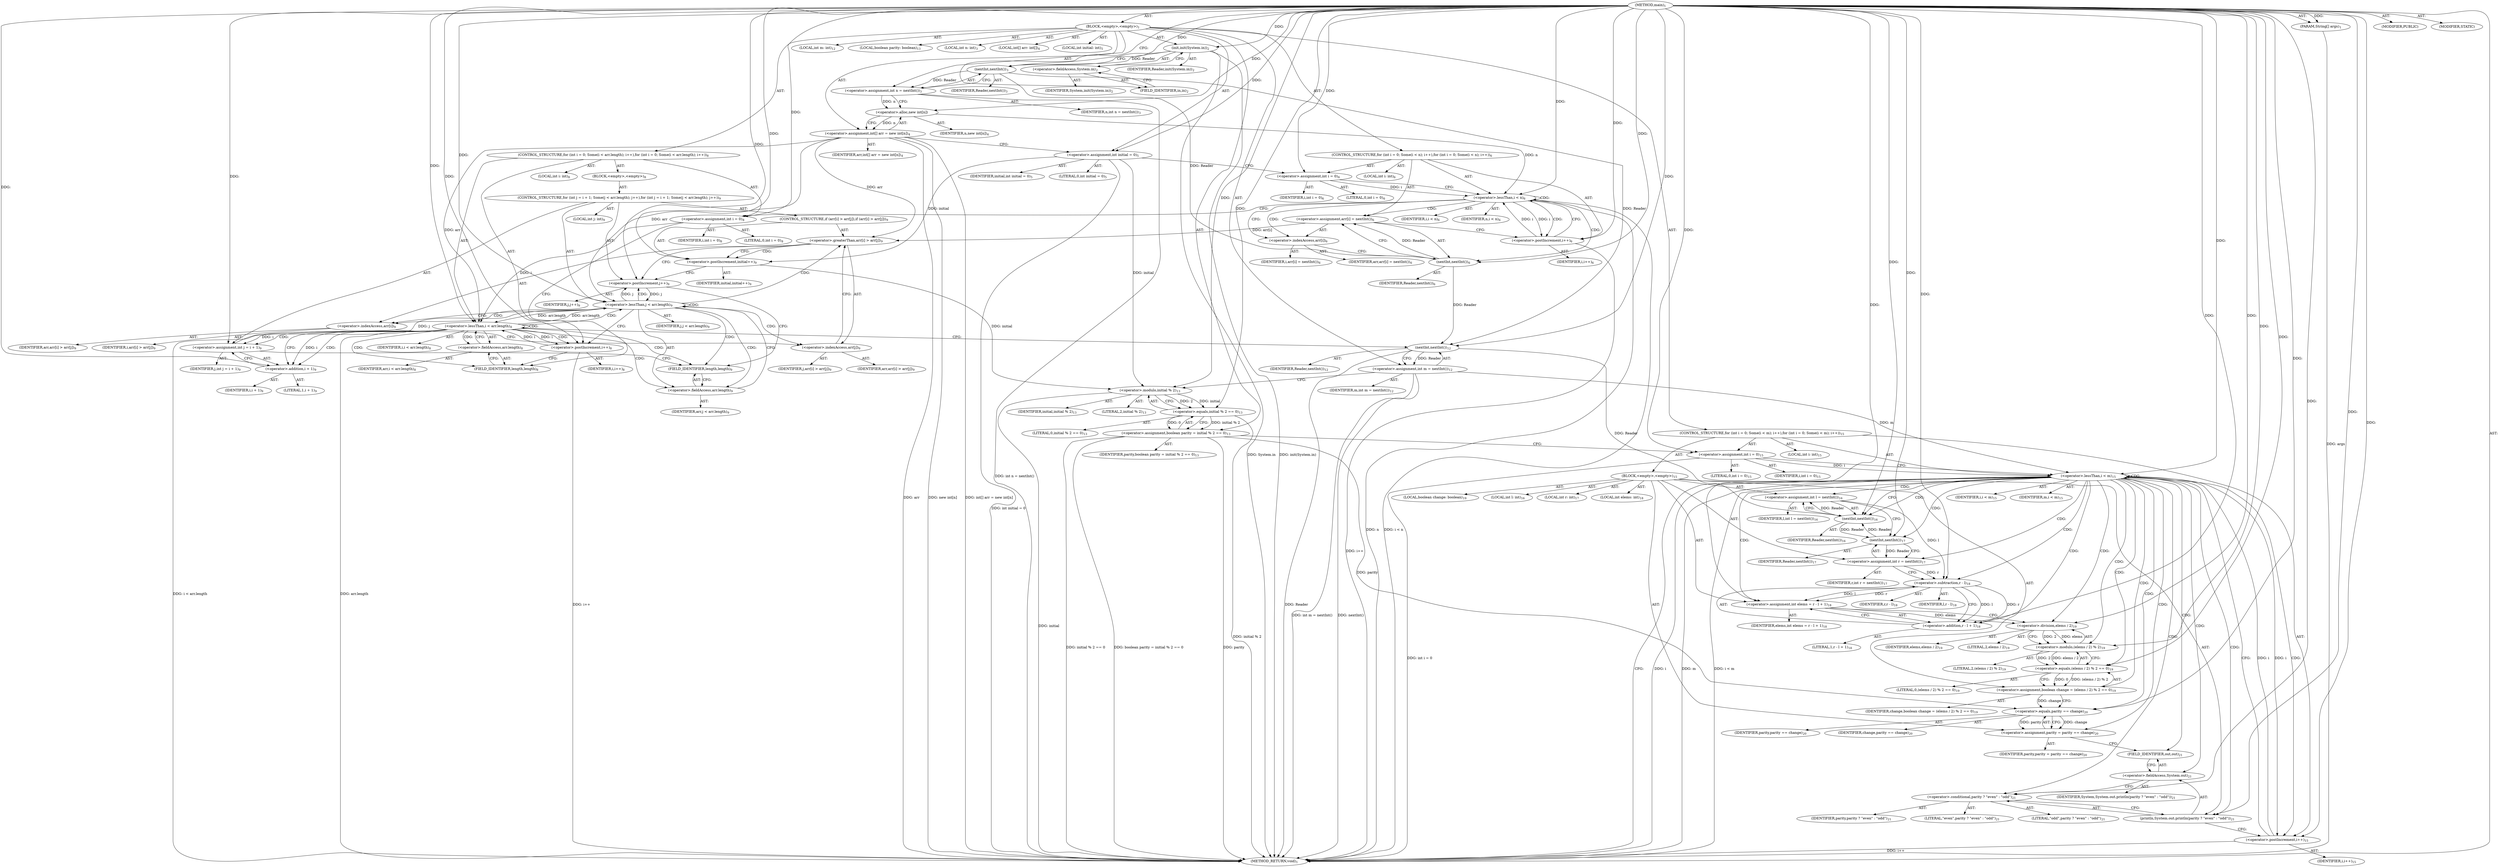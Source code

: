 digraph "main" {  
"17" [label = <(METHOD,main)<SUB>1</SUB>> ]
"18" [label = <(PARAM,String[] args)<SUB>1</SUB>> ]
"19" [label = <(BLOCK,&lt;empty&gt;,&lt;empty&gt;)<SUB>1</SUB>> ]
"20" [label = <(init,init(System.in))<SUB>2</SUB>> ]
"21" [label = <(IDENTIFIER,Reader,init(System.in))<SUB>2</SUB>> ]
"22" [label = <(&lt;operator&gt;.fieldAccess,System.in)<SUB>2</SUB>> ]
"23" [label = <(IDENTIFIER,System,init(System.in))<SUB>2</SUB>> ]
"24" [label = <(FIELD_IDENTIFIER,in,in)<SUB>2</SUB>> ]
"25" [label = <(LOCAL,int n: int)<SUB>3</SUB>> ]
"26" [label = <(&lt;operator&gt;.assignment,int n = nextInt())<SUB>3</SUB>> ]
"27" [label = <(IDENTIFIER,n,int n = nextInt())<SUB>3</SUB>> ]
"28" [label = <(nextInt,nextInt())<SUB>3</SUB>> ]
"29" [label = <(IDENTIFIER,Reader,nextInt())<SUB>3</SUB>> ]
"30" [label = <(LOCAL,int[] arr: int[])<SUB>4</SUB>> ]
"31" [label = <(&lt;operator&gt;.assignment,int[] arr = new int[n])<SUB>4</SUB>> ]
"32" [label = <(IDENTIFIER,arr,int[] arr = new int[n])<SUB>4</SUB>> ]
"33" [label = <(&lt;operator&gt;.alloc,new int[n])> ]
"34" [label = <(IDENTIFIER,n,new int[n])<SUB>4</SUB>> ]
"35" [label = <(LOCAL,int initial: int)<SUB>5</SUB>> ]
"36" [label = <(&lt;operator&gt;.assignment,int initial = 0)<SUB>5</SUB>> ]
"37" [label = <(IDENTIFIER,initial,int initial = 0)<SUB>5</SUB>> ]
"38" [label = <(LITERAL,0,int initial = 0)<SUB>5</SUB>> ]
"39" [label = <(CONTROL_STRUCTURE,for (int i = 0; Some(i &lt; n); i++),for (int i = 0; Some(i &lt; n); i++))<SUB>6</SUB>> ]
"40" [label = <(LOCAL,int i: int)<SUB>6</SUB>> ]
"41" [label = <(&lt;operator&gt;.assignment,int i = 0)<SUB>6</SUB>> ]
"42" [label = <(IDENTIFIER,i,int i = 0)<SUB>6</SUB>> ]
"43" [label = <(LITERAL,0,int i = 0)<SUB>6</SUB>> ]
"44" [label = <(&lt;operator&gt;.lessThan,i &lt; n)<SUB>6</SUB>> ]
"45" [label = <(IDENTIFIER,i,i &lt; n)<SUB>6</SUB>> ]
"46" [label = <(IDENTIFIER,n,i &lt; n)<SUB>6</SUB>> ]
"47" [label = <(&lt;operator&gt;.postIncrement,i++)<SUB>6</SUB>> ]
"48" [label = <(IDENTIFIER,i,i++)<SUB>6</SUB>> ]
"49" [label = <(&lt;operator&gt;.assignment,arr[i] = nextInt())<SUB>6</SUB>> ]
"50" [label = <(&lt;operator&gt;.indexAccess,arr[i])<SUB>6</SUB>> ]
"51" [label = <(IDENTIFIER,arr,arr[i] = nextInt())<SUB>6</SUB>> ]
"52" [label = <(IDENTIFIER,i,arr[i] = nextInt())<SUB>6</SUB>> ]
"53" [label = <(nextInt,nextInt())<SUB>6</SUB>> ]
"54" [label = <(IDENTIFIER,Reader,nextInt())<SUB>6</SUB>> ]
"55" [label = <(CONTROL_STRUCTURE,for (int i = 0; Some(i &lt; arr.length); i++),for (int i = 0; Some(i &lt; arr.length); i++))<SUB>8</SUB>> ]
"56" [label = <(LOCAL,int i: int)<SUB>8</SUB>> ]
"57" [label = <(&lt;operator&gt;.assignment,int i = 0)<SUB>8</SUB>> ]
"58" [label = <(IDENTIFIER,i,int i = 0)<SUB>8</SUB>> ]
"59" [label = <(LITERAL,0,int i = 0)<SUB>8</SUB>> ]
"60" [label = <(&lt;operator&gt;.lessThan,i &lt; arr.length)<SUB>8</SUB>> ]
"61" [label = <(IDENTIFIER,i,i &lt; arr.length)<SUB>8</SUB>> ]
"62" [label = <(&lt;operator&gt;.fieldAccess,arr.length)<SUB>8</SUB>> ]
"63" [label = <(IDENTIFIER,arr,i &lt; arr.length)<SUB>8</SUB>> ]
"64" [label = <(FIELD_IDENTIFIER,length,length)<SUB>8</SUB>> ]
"65" [label = <(&lt;operator&gt;.postIncrement,i++)<SUB>8</SUB>> ]
"66" [label = <(IDENTIFIER,i,i++)<SUB>8</SUB>> ]
"67" [label = <(BLOCK,&lt;empty&gt;,&lt;empty&gt;)<SUB>8</SUB>> ]
"68" [label = <(CONTROL_STRUCTURE,for (int j = i + 1; Some(j &lt; arr.length); j++),for (int j = i + 1; Some(j &lt; arr.length); j++))<SUB>9</SUB>> ]
"69" [label = <(LOCAL,int j: int)<SUB>9</SUB>> ]
"70" [label = <(&lt;operator&gt;.assignment,int j = i + 1)<SUB>9</SUB>> ]
"71" [label = <(IDENTIFIER,j,int j = i + 1)<SUB>9</SUB>> ]
"72" [label = <(&lt;operator&gt;.addition,i + 1)<SUB>9</SUB>> ]
"73" [label = <(IDENTIFIER,i,i + 1)<SUB>9</SUB>> ]
"74" [label = <(LITERAL,1,i + 1)<SUB>9</SUB>> ]
"75" [label = <(&lt;operator&gt;.lessThan,j &lt; arr.length)<SUB>9</SUB>> ]
"76" [label = <(IDENTIFIER,j,j &lt; arr.length)<SUB>9</SUB>> ]
"77" [label = <(&lt;operator&gt;.fieldAccess,arr.length)<SUB>9</SUB>> ]
"78" [label = <(IDENTIFIER,arr,j &lt; arr.length)<SUB>9</SUB>> ]
"79" [label = <(FIELD_IDENTIFIER,length,length)<SUB>9</SUB>> ]
"80" [label = <(&lt;operator&gt;.postIncrement,j++)<SUB>9</SUB>> ]
"81" [label = <(IDENTIFIER,j,j++)<SUB>9</SUB>> ]
"82" [label = <(CONTROL_STRUCTURE,if (arr[i] &gt; arr[j]),if (arr[i] &gt; arr[j]))<SUB>9</SUB>> ]
"83" [label = <(&lt;operator&gt;.greaterThan,arr[i] &gt; arr[j])<SUB>9</SUB>> ]
"84" [label = <(&lt;operator&gt;.indexAccess,arr[i])<SUB>9</SUB>> ]
"85" [label = <(IDENTIFIER,arr,arr[i] &gt; arr[j])<SUB>9</SUB>> ]
"86" [label = <(IDENTIFIER,i,arr[i] &gt; arr[j])<SUB>9</SUB>> ]
"87" [label = <(&lt;operator&gt;.indexAccess,arr[j])<SUB>9</SUB>> ]
"88" [label = <(IDENTIFIER,arr,arr[i] &gt; arr[j])<SUB>9</SUB>> ]
"89" [label = <(IDENTIFIER,j,arr[i] &gt; arr[j])<SUB>9</SUB>> ]
"90" [label = <(&lt;operator&gt;.postIncrement,initial++)<SUB>9</SUB>> ]
"91" [label = <(IDENTIFIER,initial,initial++)<SUB>9</SUB>> ]
"92" [label = <(LOCAL,int m: int)<SUB>12</SUB>> ]
"93" [label = <(&lt;operator&gt;.assignment,int m = nextInt())<SUB>12</SUB>> ]
"94" [label = <(IDENTIFIER,m,int m = nextInt())<SUB>12</SUB>> ]
"95" [label = <(nextInt,nextInt())<SUB>12</SUB>> ]
"96" [label = <(IDENTIFIER,Reader,nextInt())<SUB>12</SUB>> ]
"97" [label = <(LOCAL,boolean parity: boolean)<SUB>13</SUB>> ]
"98" [label = <(&lt;operator&gt;.assignment,boolean parity = initial % 2 == 0)<SUB>13</SUB>> ]
"99" [label = <(IDENTIFIER,parity,boolean parity = initial % 2 == 0)<SUB>13</SUB>> ]
"100" [label = <(&lt;operator&gt;.equals,initial % 2 == 0)<SUB>13</SUB>> ]
"101" [label = <(&lt;operator&gt;.modulo,initial % 2)<SUB>13</SUB>> ]
"102" [label = <(IDENTIFIER,initial,initial % 2)<SUB>13</SUB>> ]
"103" [label = <(LITERAL,2,initial % 2)<SUB>13</SUB>> ]
"104" [label = <(LITERAL,0,initial % 2 == 0)<SUB>13</SUB>> ]
"105" [label = <(CONTROL_STRUCTURE,for (int i = 0; Some(i &lt; m); i++),for (int i = 0; Some(i &lt; m); i++))<SUB>15</SUB>> ]
"106" [label = <(LOCAL,int i: int)<SUB>15</SUB>> ]
"107" [label = <(&lt;operator&gt;.assignment,int i = 0)<SUB>15</SUB>> ]
"108" [label = <(IDENTIFIER,i,int i = 0)<SUB>15</SUB>> ]
"109" [label = <(LITERAL,0,int i = 0)<SUB>15</SUB>> ]
"110" [label = <(&lt;operator&gt;.lessThan,i &lt; m)<SUB>15</SUB>> ]
"111" [label = <(IDENTIFIER,i,i &lt; m)<SUB>15</SUB>> ]
"112" [label = <(IDENTIFIER,m,i &lt; m)<SUB>15</SUB>> ]
"113" [label = <(&lt;operator&gt;.postIncrement,i++)<SUB>15</SUB>> ]
"114" [label = <(IDENTIFIER,i,i++)<SUB>15</SUB>> ]
"115" [label = <(BLOCK,&lt;empty&gt;,&lt;empty&gt;)<SUB>15</SUB>> ]
"116" [label = <(LOCAL,int l: int)<SUB>16</SUB>> ]
"117" [label = <(&lt;operator&gt;.assignment,int l = nextInt())<SUB>16</SUB>> ]
"118" [label = <(IDENTIFIER,l,int l = nextInt())<SUB>16</SUB>> ]
"119" [label = <(nextInt,nextInt())<SUB>16</SUB>> ]
"120" [label = <(IDENTIFIER,Reader,nextInt())<SUB>16</SUB>> ]
"121" [label = <(LOCAL,int r: int)<SUB>17</SUB>> ]
"122" [label = <(&lt;operator&gt;.assignment,int r = nextInt())<SUB>17</SUB>> ]
"123" [label = <(IDENTIFIER,r,int r = nextInt())<SUB>17</SUB>> ]
"124" [label = <(nextInt,nextInt())<SUB>17</SUB>> ]
"125" [label = <(IDENTIFIER,Reader,nextInt())<SUB>17</SUB>> ]
"126" [label = <(LOCAL,int elems: int)<SUB>18</SUB>> ]
"127" [label = <(&lt;operator&gt;.assignment,int elems = r - l + 1)<SUB>18</SUB>> ]
"128" [label = <(IDENTIFIER,elems,int elems = r - l + 1)<SUB>18</SUB>> ]
"129" [label = <(&lt;operator&gt;.addition,r - l + 1)<SUB>18</SUB>> ]
"130" [label = <(&lt;operator&gt;.subtraction,r - l)<SUB>18</SUB>> ]
"131" [label = <(IDENTIFIER,r,r - l)<SUB>18</SUB>> ]
"132" [label = <(IDENTIFIER,l,r - l)<SUB>18</SUB>> ]
"133" [label = <(LITERAL,1,r - l + 1)<SUB>18</SUB>> ]
"134" [label = <(LOCAL,boolean change: boolean)<SUB>19</SUB>> ]
"135" [label = <(&lt;operator&gt;.assignment,boolean change = (elems / 2) % 2 == 0)<SUB>19</SUB>> ]
"136" [label = <(IDENTIFIER,change,boolean change = (elems / 2) % 2 == 0)<SUB>19</SUB>> ]
"137" [label = <(&lt;operator&gt;.equals,(elems / 2) % 2 == 0)<SUB>19</SUB>> ]
"138" [label = <(&lt;operator&gt;.modulo,(elems / 2) % 2)<SUB>19</SUB>> ]
"139" [label = <(&lt;operator&gt;.division,elems / 2)<SUB>19</SUB>> ]
"140" [label = <(IDENTIFIER,elems,elems / 2)<SUB>19</SUB>> ]
"141" [label = <(LITERAL,2,elems / 2)<SUB>19</SUB>> ]
"142" [label = <(LITERAL,2,(elems / 2) % 2)<SUB>19</SUB>> ]
"143" [label = <(LITERAL,0,(elems / 2) % 2 == 0)<SUB>19</SUB>> ]
"144" [label = <(&lt;operator&gt;.assignment,parity = parity == change)<SUB>20</SUB>> ]
"145" [label = <(IDENTIFIER,parity,parity = parity == change)<SUB>20</SUB>> ]
"146" [label = <(&lt;operator&gt;.equals,parity == change)<SUB>20</SUB>> ]
"147" [label = <(IDENTIFIER,parity,parity == change)<SUB>20</SUB>> ]
"148" [label = <(IDENTIFIER,change,parity == change)<SUB>20</SUB>> ]
"149" [label = <(println,System.out.println(parity ? &quot;even&quot; : &quot;odd&quot;))<SUB>21</SUB>> ]
"150" [label = <(&lt;operator&gt;.fieldAccess,System.out)<SUB>21</SUB>> ]
"151" [label = <(IDENTIFIER,System,System.out.println(parity ? &quot;even&quot; : &quot;odd&quot;))<SUB>21</SUB>> ]
"152" [label = <(FIELD_IDENTIFIER,out,out)<SUB>21</SUB>> ]
"153" [label = <(&lt;operator&gt;.conditional,parity ? &quot;even&quot; : &quot;odd&quot;)<SUB>21</SUB>> ]
"154" [label = <(IDENTIFIER,parity,parity ? &quot;even&quot; : &quot;odd&quot;)<SUB>21</SUB>> ]
"155" [label = <(LITERAL,&quot;even&quot;,parity ? &quot;even&quot; : &quot;odd&quot;)<SUB>21</SUB>> ]
"156" [label = <(LITERAL,&quot;odd&quot;,parity ? &quot;even&quot; : &quot;odd&quot;)<SUB>21</SUB>> ]
"157" [label = <(MODIFIER,PUBLIC)> ]
"158" [label = <(MODIFIER,STATIC)> ]
"159" [label = <(METHOD_RETURN,void)<SUB>1</SUB>> ]
  "17" -> "18"  [ label = "AST: "] 
  "17" -> "19"  [ label = "AST: "] 
  "17" -> "157"  [ label = "AST: "] 
  "17" -> "158"  [ label = "AST: "] 
  "17" -> "159"  [ label = "AST: "] 
  "19" -> "20"  [ label = "AST: "] 
  "19" -> "25"  [ label = "AST: "] 
  "19" -> "26"  [ label = "AST: "] 
  "19" -> "30"  [ label = "AST: "] 
  "19" -> "31"  [ label = "AST: "] 
  "19" -> "35"  [ label = "AST: "] 
  "19" -> "36"  [ label = "AST: "] 
  "19" -> "39"  [ label = "AST: "] 
  "19" -> "55"  [ label = "AST: "] 
  "19" -> "92"  [ label = "AST: "] 
  "19" -> "93"  [ label = "AST: "] 
  "19" -> "97"  [ label = "AST: "] 
  "19" -> "98"  [ label = "AST: "] 
  "19" -> "105"  [ label = "AST: "] 
  "20" -> "21"  [ label = "AST: "] 
  "20" -> "22"  [ label = "AST: "] 
  "22" -> "23"  [ label = "AST: "] 
  "22" -> "24"  [ label = "AST: "] 
  "26" -> "27"  [ label = "AST: "] 
  "26" -> "28"  [ label = "AST: "] 
  "28" -> "29"  [ label = "AST: "] 
  "31" -> "32"  [ label = "AST: "] 
  "31" -> "33"  [ label = "AST: "] 
  "33" -> "34"  [ label = "AST: "] 
  "36" -> "37"  [ label = "AST: "] 
  "36" -> "38"  [ label = "AST: "] 
  "39" -> "40"  [ label = "AST: "] 
  "39" -> "41"  [ label = "AST: "] 
  "39" -> "44"  [ label = "AST: "] 
  "39" -> "47"  [ label = "AST: "] 
  "39" -> "49"  [ label = "AST: "] 
  "41" -> "42"  [ label = "AST: "] 
  "41" -> "43"  [ label = "AST: "] 
  "44" -> "45"  [ label = "AST: "] 
  "44" -> "46"  [ label = "AST: "] 
  "47" -> "48"  [ label = "AST: "] 
  "49" -> "50"  [ label = "AST: "] 
  "49" -> "53"  [ label = "AST: "] 
  "50" -> "51"  [ label = "AST: "] 
  "50" -> "52"  [ label = "AST: "] 
  "53" -> "54"  [ label = "AST: "] 
  "55" -> "56"  [ label = "AST: "] 
  "55" -> "57"  [ label = "AST: "] 
  "55" -> "60"  [ label = "AST: "] 
  "55" -> "65"  [ label = "AST: "] 
  "55" -> "67"  [ label = "AST: "] 
  "57" -> "58"  [ label = "AST: "] 
  "57" -> "59"  [ label = "AST: "] 
  "60" -> "61"  [ label = "AST: "] 
  "60" -> "62"  [ label = "AST: "] 
  "62" -> "63"  [ label = "AST: "] 
  "62" -> "64"  [ label = "AST: "] 
  "65" -> "66"  [ label = "AST: "] 
  "67" -> "68"  [ label = "AST: "] 
  "68" -> "69"  [ label = "AST: "] 
  "68" -> "70"  [ label = "AST: "] 
  "68" -> "75"  [ label = "AST: "] 
  "68" -> "80"  [ label = "AST: "] 
  "68" -> "82"  [ label = "AST: "] 
  "70" -> "71"  [ label = "AST: "] 
  "70" -> "72"  [ label = "AST: "] 
  "72" -> "73"  [ label = "AST: "] 
  "72" -> "74"  [ label = "AST: "] 
  "75" -> "76"  [ label = "AST: "] 
  "75" -> "77"  [ label = "AST: "] 
  "77" -> "78"  [ label = "AST: "] 
  "77" -> "79"  [ label = "AST: "] 
  "80" -> "81"  [ label = "AST: "] 
  "82" -> "83"  [ label = "AST: "] 
  "82" -> "90"  [ label = "AST: "] 
  "83" -> "84"  [ label = "AST: "] 
  "83" -> "87"  [ label = "AST: "] 
  "84" -> "85"  [ label = "AST: "] 
  "84" -> "86"  [ label = "AST: "] 
  "87" -> "88"  [ label = "AST: "] 
  "87" -> "89"  [ label = "AST: "] 
  "90" -> "91"  [ label = "AST: "] 
  "93" -> "94"  [ label = "AST: "] 
  "93" -> "95"  [ label = "AST: "] 
  "95" -> "96"  [ label = "AST: "] 
  "98" -> "99"  [ label = "AST: "] 
  "98" -> "100"  [ label = "AST: "] 
  "100" -> "101"  [ label = "AST: "] 
  "100" -> "104"  [ label = "AST: "] 
  "101" -> "102"  [ label = "AST: "] 
  "101" -> "103"  [ label = "AST: "] 
  "105" -> "106"  [ label = "AST: "] 
  "105" -> "107"  [ label = "AST: "] 
  "105" -> "110"  [ label = "AST: "] 
  "105" -> "113"  [ label = "AST: "] 
  "105" -> "115"  [ label = "AST: "] 
  "107" -> "108"  [ label = "AST: "] 
  "107" -> "109"  [ label = "AST: "] 
  "110" -> "111"  [ label = "AST: "] 
  "110" -> "112"  [ label = "AST: "] 
  "113" -> "114"  [ label = "AST: "] 
  "115" -> "116"  [ label = "AST: "] 
  "115" -> "117"  [ label = "AST: "] 
  "115" -> "121"  [ label = "AST: "] 
  "115" -> "122"  [ label = "AST: "] 
  "115" -> "126"  [ label = "AST: "] 
  "115" -> "127"  [ label = "AST: "] 
  "115" -> "134"  [ label = "AST: "] 
  "115" -> "135"  [ label = "AST: "] 
  "115" -> "144"  [ label = "AST: "] 
  "115" -> "149"  [ label = "AST: "] 
  "117" -> "118"  [ label = "AST: "] 
  "117" -> "119"  [ label = "AST: "] 
  "119" -> "120"  [ label = "AST: "] 
  "122" -> "123"  [ label = "AST: "] 
  "122" -> "124"  [ label = "AST: "] 
  "124" -> "125"  [ label = "AST: "] 
  "127" -> "128"  [ label = "AST: "] 
  "127" -> "129"  [ label = "AST: "] 
  "129" -> "130"  [ label = "AST: "] 
  "129" -> "133"  [ label = "AST: "] 
  "130" -> "131"  [ label = "AST: "] 
  "130" -> "132"  [ label = "AST: "] 
  "135" -> "136"  [ label = "AST: "] 
  "135" -> "137"  [ label = "AST: "] 
  "137" -> "138"  [ label = "AST: "] 
  "137" -> "143"  [ label = "AST: "] 
  "138" -> "139"  [ label = "AST: "] 
  "138" -> "142"  [ label = "AST: "] 
  "139" -> "140"  [ label = "AST: "] 
  "139" -> "141"  [ label = "AST: "] 
  "144" -> "145"  [ label = "AST: "] 
  "144" -> "146"  [ label = "AST: "] 
  "146" -> "147"  [ label = "AST: "] 
  "146" -> "148"  [ label = "AST: "] 
  "149" -> "150"  [ label = "AST: "] 
  "149" -> "153"  [ label = "AST: "] 
  "150" -> "151"  [ label = "AST: "] 
  "150" -> "152"  [ label = "AST: "] 
  "153" -> "154"  [ label = "AST: "] 
  "153" -> "155"  [ label = "AST: "] 
  "153" -> "156"  [ label = "AST: "] 
  "20" -> "28"  [ label = "CFG: "] 
  "26" -> "33"  [ label = "CFG: "] 
  "31" -> "36"  [ label = "CFG: "] 
  "36" -> "41"  [ label = "CFG: "] 
  "93" -> "101"  [ label = "CFG: "] 
  "98" -> "107"  [ label = "CFG: "] 
  "22" -> "20"  [ label = "CFG: "] 
  "28" -> "26"  [ label = "CFG: "] 
  "33" -> "31"  [ label = "CFG: "] 
  "41" -> "44"  [ label = "CFG: "] 
  "44" -> "50"  [ label = "CFG: "] 
  "44" -> "57"  [ label = "CFG: "] 
  "47" -> "44"  [ label = "CFG: "] 
  "49" -> "47"  [ label = "CFG: "] 
  "57" -> "64"  [ label = "CFG: "] 
  "60" -> "72"  [ label = "CFG: "] 
  "60" -> "95"  [ label = "CFG: "] 
  "65" -> "64"  [ label = "CFG: "] 
  "95" -> "93"  [ label = "CFG: "] 
  "100" -> "98"  [ label = "CFG: "] 
  "107" -> "110"  [ label = "CFG: "] 
  "110" -> "159"  [ label = "CFG: "] 
  "110" -> "119"  [ label = "CFG: "] 
  "113" -> "110"  [ label = "CFG: "] 
  "24" -> "22"  [ label = "CFG: "] 
  "50" -> "53"  [ label = "CFG: "] 
  "53" -> "49"  [ label = "CFG: "] 
  "62" -> "60"  [ label = "CFG: "] 
  "101" -> "100"  [ label = "CFG: "] 
  "117" -> "124"  [ label = "CFG: "] 
  "122" -> "130"  [ label = "CFG: "] 
  "127" -> "139"  [ label = "CFG: "] 
  "135" -> "146"  [ label = "CFG: "] 
  "144" -> "152"  [ label = "CFG: "] 
  "149" -> "113"  [ label = "CFG: "] 
  "64" -> "62"  [ label = "CFG: "] 
  "70" -> "79"  [ label = "CFG: "] 
  "75" -> "84"  [ label = "CFG: "] 
  "75" -> "65"  [ label = "CFG: "] 
  "80" -> "79"  [ label = "CFG: "] 
  "119" -> "117"  [ label = "CFG: "] 
  "124" -> "122"  [ label = "CFG: "] 
  "129" -> "127"  [ label = "CFG: "] 
  "137" -> "135"  [ label = "CFG: "] 
  "146" -> "144"  [ label = "CFG: "] 
  "150" -> "153"  [ label = "CFG: "] 
  "153" -> "149"  [ label = "CFG: "] 
  "72" -> "70"  [ label = "CFG: "] 
  "77" -> "75"  [ label = "CFG: "] 
  "83" -> "90"  [ label = "CFG: "] 
  "83" -> "80"  [ label = "CFG: "] 
  "90" -> "80"  [ label = "CFG: "] 
  "130" -> "129"  [ label = "CFG: "] 
  "138" -> "137"  [ label = "CFG: "] 
  "152" -> "150"  [ label = "CFG: "] 
  "79" -> "77"  [ label = "CFG: "] 
  "84" -> "87"  [ label = "CFG: "] 
  "87" -> "83"  [ label = "CFG: "] 
  "139" -> "138"  [ label = "CFG: "] 
  "17" -> "24"  [ label = "CFG: "] 
  "18" -> "159"  [ label = "DDG: args"] 
  "20" -> "159"  [ label = "DDG: System.in"] 
  "20" -> "159"  [ label = "DDG: init(System.in)"] 
  "26" -> "159"  [ label = "DDG: int n = nextInt()"] 
  "31" -> "159"  [ label = "DDG: arr"] 
  "31" -> "159"  [ label = "DDG: new int[n]"] 
  "31" -> "159"  [ label = "DDG: int[] arr = new int[n]"] 
  "36" -> "159"  [ label = "DDG: int initial = 0"] 
  "44" -> "159"  [ label = "DDG: n"] 
  "44" -> "159"  [ label = "DDG: i &lt; n"] 
  "60" -> "159"  [ label = "DDG: arr.length"] 
  "60" -> "159"  [ label = "DDG: i &lt; arr.length"] 
  "95" -> "159"  [ label = "DDG: Reader"] 
  "93" -> "159"  [ label = "DDG: nextInt()"] 
  "93" -> "159"  [ label = "DDG: int m = nextInt()"] 
  "98" -> "159"  [ label = "DDG: parity"] 
  "101" -> "159"  [ label = "DDG: initial"] 
  "100" -> "159"  [ label = "DDG: initial % 2"] 
  "98" -> "159"  [ label = "DDG: initial % 2 == 0"] 
  "98" -> "159"  [ label = "DDG: boolean parity = initial % 2 == 0"] 
  "107" -> "159"  [ label = "DDG: int i = 0"] 
  "110" -> "159"  [ label = "DDG: i"] 
  "110" -> "159"  [ label = "DDG: m"] 
  "110" -> "159"  [ label = "DDG: i &lt; m"] 
  "113" -> "159"  [ label = "DDG: i++"] 
  "65" -> "159"  [ label = "DDG: i++"] 
  "47" -> "159"  [ label = "DDG: i++"] 
  "17" -> "18"  [ label = "DDG: "] 
  "28" -> "26"  [ label = "DDG: Reader"] 
  "33" -> "31"  [ label = "DDG: n"] 
  "17" -> "36"  [ label = "DDG: "] 
  "95" -> "93"  [ label = "DDG: Reader"] 
  "100" -> "98"  [ label = "DDG: initial % 2"] 
  "100" -> "98"  [ label = "DDG: 0"] 
  "17" -> "20"  [ label = "DDG: "] 
  "17" -> "41"  [ label = "DDG: "] 
  "53" -> "49"  [ label = "DDG: Reader"] 
  "17" -> "57"  [ label = "DDG: "] 
  "17" -> "107"  [ label = "DDG: "] 
  "20" -> "28"  [ label = "DDG: Reader"] 
  "17" -> "28"  [ label = "DDG: "] 
  "26" -> "33"  [ label = "DDG: n"] 
  "17" -> "33"  [ label = "DDG: "] 
  "41" -> "44"  [ label = "DDG: i"] 
  "47" -> "44"  [ label = "DDG: i"] 
  "17" -> "44"  [ label = "DDG: "] 
  "33" -> "44"  [ label = "DDG: n"] 
  "44" -> "47"  [ label = "DDG: i"] 
  "17" -> "47"  [ label = "DDG: "] 
  "57" -> "60"  [ label = "DDG: i"] 
  "65" -> "60"  [ label = "DDG: i"] 
  "17" -> "60"  [ label = "DDG: "] 
  "31" -> "60"  [ label = "DDG: arr"] 
  "75" -> "60"  [ label = "DDG: arr.length"] 
  "17" -> "65"  [ label = "DDG: "] 
  "60" -> "65"  [ label = "DDG: i"] 
  "28" -> "95"  [ label = "DDG: Reader"] 
  "53" -> "95"  [ label = "DDG: Reader"] 
  "17" -> "95"  [ label = "DDG: "] 
  "101" -> "100"  [ label = "DDG: initial"] 
  "101" -> "100"  [ label = "DDG: 2"] 
  "17" -> "100"  [ label = "DDG: "] 
  "107" -> "110"  [ label = "DDG: i"] 
  "113" -> "110"  [ label = "DDG: i"] 
  "17" -> "110"  [ label = "DDG: "] 
  "93" -> "110"  [ label = "DDG: m"] 
  "110" -> "113"  [ label = "DDG: i"] 
  "17" -> "113"  [ label = "DDG: "] 
  "119" -> "117"  [ label = "DDG: Reader"] 
  "124" -> "122"  [ label = "DDG: Reader"] 
  "130" -> "127"  [ label = "DDG: r"] 
  "130" -> "127"  [ label = "DDG: l"] 
  "17" -> "127"  [ label = "DDG: "] 
  "137" -> "135"  [ label = "DDG: (elems / 2) % 2"] 
  "137" -> "135"  [ label = "DDG: 0"] 
  "146" -> "144"  [ label = "DDG: parity"] 
  "146" -> "144"  [ label = "DDG: change"] 
  "28" -> "53"  [ label = "DDG: Reader"] 
  "17" -> "53"  [ label = "DDG: "] 
  "60" -> "70"  [ label = "DDG: i"] 
  "17" -> "70"  [ label = "DDG: "] 
  "36" -> "101"  [ label = "DDG: initial"] 
  "90" -> "101"  [ label = "DDG: initial"] 
  "17" -> "101"  [ label = "DDG: "] 
  "17" -> "149"  [ label = "DDG: "] 
  "70" -> "75"  [ label = "DDG: j"] 
  "80" -> "75"  [ label = "DDG: j"] 
  "17" -> "75"  [ label = "DDG: "] 
  "31" -> "75"  [ label = "DDG: arr"] 
  "60" -> "75"  [ label = "DDG: arr.length"] 
  "75" -> "80"  [ label = "DDG: j"] 
  "17" -> "80"  [ label = "DDG: "] 
  "95" -> "119"  [ label = "DDG: Reader"] 
  "124" -> "119"  [ label = "DDG: Reader"] 
  "17" -> "119"  [ label = "DDG: "] 
  "119" -> "124"  [ label = "DDG: Reader"] 
  "17" -> "124"  [ label = "DDG: "] 
  "130" -> "129"  [ label = "DDG: r"] 
  "130" -> "129"  [ label = "DDG: l"] 
  "17" -> "129"  [ label = "DDG: "] 
  "138" -> "137"  [ label = "DDG: elems / 2"] 
  "138" -> "137"  [ label = "DDG: 2"] 
  "17" -> "137"  [ label = "DDG: "] 
  "98" -> "146"  [ label = "DDG: parity"] 
  "17" -> "146"  [ label = "DDG: "] 
  "135" -> "146"  [ label = "DDG: change"] 
  "17" -> "153"  [ label = "DDG: "] 
  "60" -> "72"  [ label = "DDG: i"] 
  "17" -> "72"  [ label = "DDG: "] 
  "31" -> "83"  [ label = "DDG: arr"] 
  "49" -> "83"  [ label = "DDG: arr[i]"] 
  "36" -> "90"  [ label = "DDG: initial"] 
  "17" -> "90"  [ label = "DDG: "] 
  "122" -> "130"  [ label = "DDG: r"] 
  "17" -> "130"  [ label = "DDG: "] 
  "117" -> "130"  [ label = "DDG: l"] 
  "139" -> "138"  [ label = "DDG: elems"] 
  "139" -> "138"  [ label = "DDG: 2"] 
  "17" -> "138"  [ label = "DDG: "] 
  "127" -> "139"  [ label = "DDG: elems"] 
  "17" -> "139"  [ label = "DDG: "] 
  "44" -> "47"  [ label = "CDG: "] 
  "44" -> "49"  [ label = "CDG: "] 
  "44" -> "50"  [ label = "CDG: "] 
  "44" -> "44"  [ label = "CDG: "] 
  "44" -> "53"  [ label = "CDG: "] 
  "60" -> "60"  [ label = "CDG: "] 
  "60" -> "77"  [ label = "CDG: "] 
  "60" -> "64"  [ label = "CDG: "] 
  "60" -> "75"  [ label = "CDG: "] 
  "60" -> "72"  [ label = "CDG: "] 
  "60" -> "65"  [ label = "CDG: "] 
  "60" -> "79"  [ label = "CDG: "] 
  "60" -> "70"  [ label = "CDG: "] 
  "60" -> "62"  [ label = "CDG: "] 
  "110" -> "113"  [ label = "CDG: "] 
  "110" -> "146"  [ label = "CDG: "] 
  "110" -> "122"  [ label = "CDG: "] 
  "110" -> "149"  [ label = "CDG: "] 
  "110" -> "150"  [ label = "CDG: "] 
  "110" -> "119"  [ label = "CDG: "] 
  "110" -> "153"  [ label = "CDG: "] 
  "110" -> "144"  [ label = "CDG: "] 
  "110" -> "129"  [ label = "CDG: "] 
  "110" -> "138"  [ label = "CDG: "] 
  "110" -> "137"  [ label = "CDG: "] 
  "110" -> "152"  [ label = "CDG: "] 
  "110" -> "130"  [ label = "CDG: "] 
  "110" -> "135"  [ label = "CDG: "] 
  "110" -> "110"  [ label = "CDG: "] 
  "110" -> "117"  [ label = "CDG: "] 
  "110" -> "127"  [ label = "CDG: "] 
  "110" -> "139"  [ label = "CDG: "] 
  "110" -> "124"  [ label = "CDG: "] 
  "75" -> "77"  [ label = "CDG: "] 
  "75" -> "75"  [ label = "CDG: "] 
  "75" -> "84"  [ label = "CDG: "] 
  "75" -> "87"  [ label = "CDG: "] 
  "75" -> "79"  [ label = "CDG: "] 
  "75" -> "80"  [ label = "CDG: "] 
  "75" -> "83"  [ label = "CDG: "] 
  "83" -> "90"  [ label = "CDG: "] 
}
